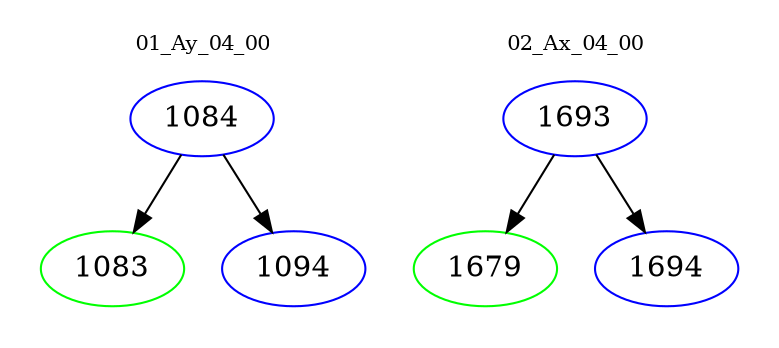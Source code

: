 digraph{
subgraph cluster_0 {
color = white
label = "01_Ay_04_00";
fontsize=10;
T0_1084 [label="1084", color="blue"]
T0_1084 -> T0_1083 [color="black"]
T0_1083 [label="1083", color="green"]
T0_1084 -> T0_1094 [color="black"]
T0_1094 [label="1094", color="blue"]
}
subgraph cluster_1 {
color = white
label = "02_Ax_04_00";
fontsize=10;
T1_1693 [label="1693", color="blue"]
T1_1693 -> T1_1679 [color="black"]
T1_1679 [label="1679", color="green"]
T1_1693 -> T1_1694 [color="black"]
T1_1694 [label="1694", color="blue"]
}
}
